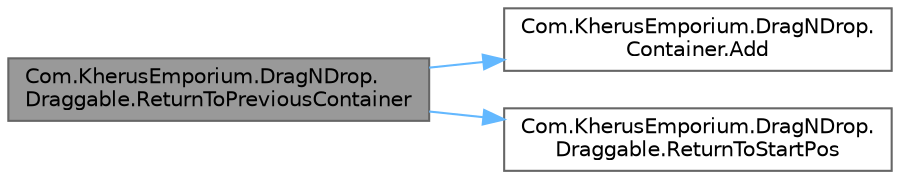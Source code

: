 digraph "Com.KherusEmporium.DragNDrop.Draggable.ReturnToPreviousContainer"
{
 // LATEX_PDF_SIZE
  bgcolor="transparent";
  edge [fontname=Helvetica,fontsize=10,labelfontname=Helvetica,labelfontsize=10];
  node [fontname=Helvetica,fontsize=10,shape=box,height=0.2,width=0.4];
  rankdir="LR";
  Node1 [id="Node000001",label="Com.KherusEmporium.DragNDrop.\lDraggable.ReturnToPreviousContainer",height=0.2,width=0.4,color="gray40", fillcolor="grey60", style="filled", fontcolor="black",tooltip="Sends object back to the container it was previously in."];
  Node1 -> Node2 [id="edge1_Node000001_Node000002",color="steelblue1",style="solid",tooltip=" "];
  Node2 [id="Node000002",label="Com.KherusEmporium.DragNDrop.\lContainer.Add",height=0.2,width=0.4,color="grey40", fillcolor="white", style="filled",URL="$class_com_1_1_kherus_emporium_1_1_drag_n_drop_1_1_container.html#a5102b4922538b5467dc092e431c5b821",tooltip="Adds a Draggable to a container."];
  Node1 -> Node3 [id="edge2_Node000001_Node000003",color="steelblue1",style="solid",tooltip=" "];
  Node3 [id="Node000003",label="Com.KherusEmporium.DragNDrop.\lDraggable.ReturnToStartPos",height=0.2,width=0.4,color="grey40", fillcolor="white", style="filled",URL="$class_com_1_1_kherus_emporium_1_1_drag_n_drop_1_1_draggable.html#a81d80166a95a9394ca5088964737e40f",tooltip="Sends object back to it's starting position (not in a container)"];
}
